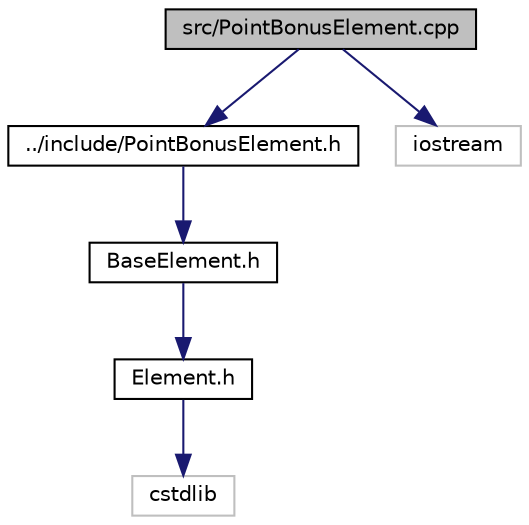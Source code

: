 digraph G
{
  edge [fontname="Helvetica",fontsize="10",labelfontname="Helvetica",labelfontsize="10"];
  node [fontname="Helvetica",fontsize="10",shape=record];
  Node1 [label="src/PointBonusElement.cpp",height=0.2,width=0.4,color="black", fillcolor="grey75", style="filled" fontcolor="black"];
  Node1 -> Node2 [color="midnightblue",fontsize="10",style="solid"];
  Node2 [label="../include/PointBonusElement.h",height=0.2,width=0.4,color="black", fillcolor="white", style="filled",URL="$_point_bonus_element_8h.html"];
  Node2 -> Node3 [color="midnightblue",fontsize="10",style="solid"];
  Node3 [label="BaseElement.h",height=0.2,width=0.4,color="black", fillcolor="white", style="filled",URL="$_base_element_8h.html"];
  Node3 -> Node4 [color="midnightblue",fontsize="10",style="solid"];
  Node4 [label="Element.h",height=0.2,width=0.4,color="black", fillcolor="white", style="filled",URL="$_element_8h.html"];
  Node4 -> Node5 [color="midnightblue",fontsize="10",style="solid"];
  Node5 [label="cstdlib",height=0.2,width=0.4,color="grey75", fillcolor="white", style="filled"];
  Node1 -> Node6 [color="midnightblue",fontsize="10",style="solid"];
  Node6 [label="iostream",height=0.2,width=0.4,color="grey75", fillcolor="white", style="filled"];
}
